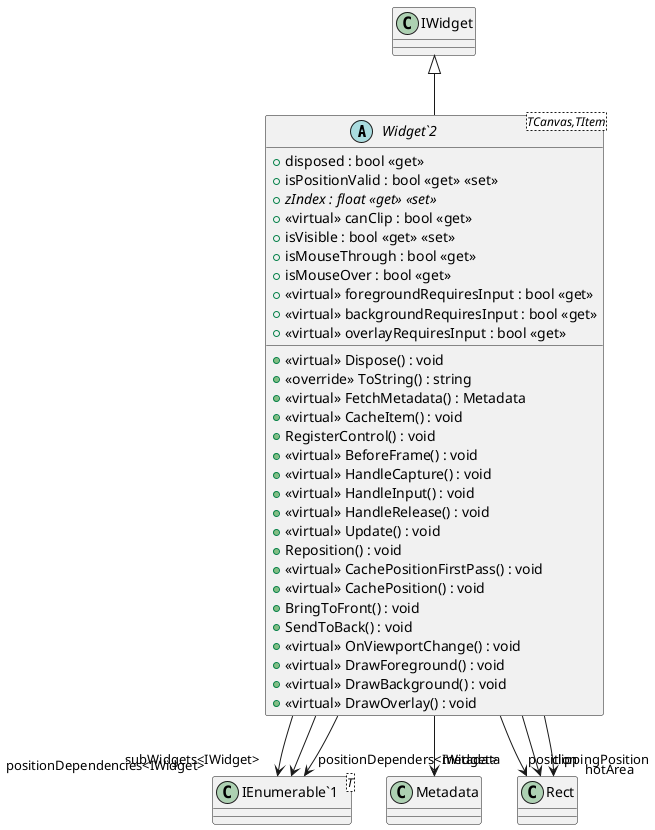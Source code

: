 @startuml
abstract class "Widget`2"<TCanvas,TItem> {
    + disposed : bool <<get>>
    + <<virtual>> Dispose() : void
    + <<override>> ToString() : string
    + <<virtual>> FetchMetadata() : Metadata
    + <<virtual>> CacheItem() : void
    + RegisterControl() : void
    + <<virtual>> BeforeFrame() : void
    + <<virtual>> HandleCapture() : void
    + <<virtual>> HandleInput() : void
    + <<virtual>> HandleRelease() : void
    + <<virtual>> Update() : void
    + isPositionValid : bool <<get>> <<set>>
    + {abstract} zIndex : float <<get>> <<set>>
    + Reposition() : void
    + <<virtual>> CachePositionFirstPass() : void
    + <<virtual>> CachePosition() : void
    + BringToFront() : void
    + SendToBack() : void
    + <<virtual>> canClip : bool <<get>>
    + <<virtual>> OnViewportChange() : void
    + isVisible : bool <<get>> <<set>>
    + isMouseThrough : bool <<get>>
    + isMouseOver : bool <<get>>
    + <<virtual>> foregroundRequiresInput : bool <<get>>
    + <<virtual>> backgroundRequiresInput : bool <<get>>
    + <<virtual>> overlayRequiresInput : bool <<get>>
    + <<virtual>> DrawForeground() : void
    + <<virtual>> DrawBackground() : void
    + <<virtual>> DrawOverlay() : void
}
class "IEnumerable`1"<T> {
}
IWidget <|-- "Widget`2"
"Widget`2" --> "subWidgets<IWidget>" "IEnumerable`1"
"Widget`2" --> "metadata" Metadata
"Widget`2" --> "positionDependers<IWidget>" "IEnumerable`1"
"Widget`2" --> "positionDependencies<IWidget>" "IEnumerable`1"
"Widget`2" --> "position" Rect
"Widget`2" --> "clippingPosition" Rect
"Widget`2" --> "hotArea" Rect
@enduml
